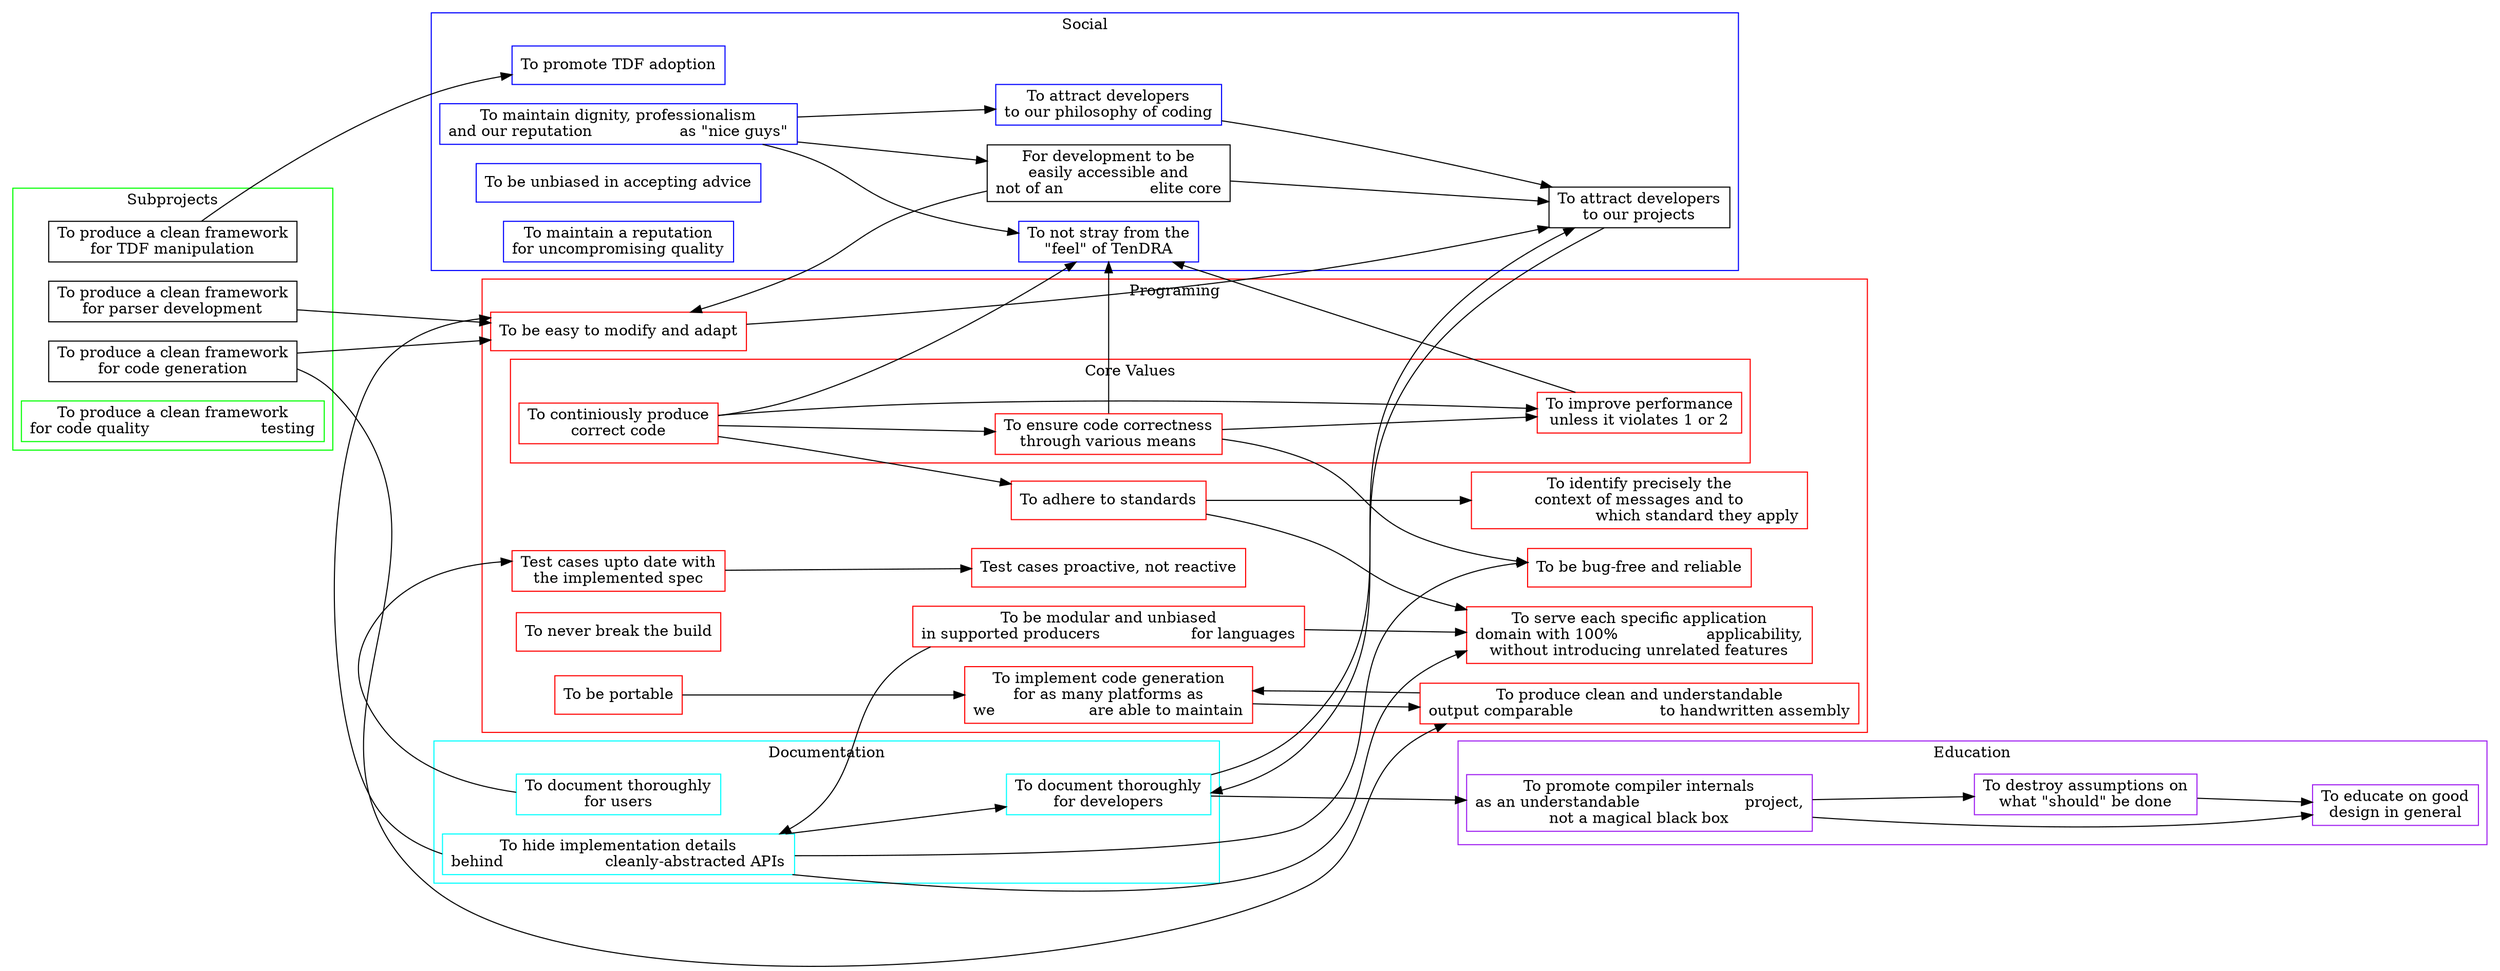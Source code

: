 digraph Goals {
	node [shape=box];
	ranksep=1.5;
	rankdir=LR;

	subgraph cluster_Documentation {
		color=cyan;
		node [color=cyan];
		label="Documentation";

		n18	[label="To document thoroughly\nfor users"];

		n19	[label="To document thoroughly\nfor developers"];
		n26 -> n19;
	}

	n28 -> n19;


	subgraph cluster_Education {
		color=purple;
		node [color=purple];
		label="Education";

		n14	[label="To promote compiler internals\nas an understandable \
			project,\nnot a magical black box"];

		n16	[label="To educate on good\ndesign in general"];
		n14 -> n16;
		n17 -> n16;

		n17	[label="To destroy assumptions on\nwhat \"should\" be done"];
		n14 -> n17;
	}

	n19 -> n14;


	subgraph cluster_Programing {
		color=red;
		node [color=red];
		label="Programing";

		subgraph cluster_CoreValues {
			label="Core Values";

			n1	[label="To continiously produce\ncorrect code"];

			n2	[label="To ensure code correctness\nthrough various means"];
			n1 -> n2;

			n3	[label="To improve performance\nunless it violates 1 or 2"];
			n1 -> n3;
			n2 -> n3;
		}

		n7	[label="To be modular and unbiased\nin supported producers \
			for languages"];

		n8	[label="To be portable"];

		n11	[label="To produce clean and understandable\noutput comparable \
			to handwritten assembly"];
		n31 -> n11;

		n12	[label="To be easy to modify and adapt"];
		n26 -> n12;

		n13	[label="To serve each specific application\ndomain with 100% \
			applicability,\nwithout introducing unrelated features"];
			/* i.e. seperate projects */
		n20 -> n13;
		n7  -> n13;
		n26 -> n13;

		n20	[label="To adhere to standards"];
		n1  -> n20;

		n21	[label="To identify precisely the\ncontext of messages and to\n\
			which standard they apply"];
		n20 -> n21;

		n22	[label="To be bug-free and reliable"];
		n2  -> n22;
		n26 -> n22;

		n26	[label="To hide implementation details\nbehind \
			cleanly-abstracted APIs"];
		n7  -> n26;

		n31	[label="To implement code generation\nfor as many platforms as\nwe \
			are able to maintain"];
		n11 -> n31;
		n8  -> n31;

		n33	[label="To never break the build"];

		n34	[label="Test cases upto date with\nthe implemented spec"];

		n35	[label="Test cases proactive, not reactive"];
		n34 -> n35;
	}

	n5  -> n11;

	n4  -> n12;
	n5  -> n12;
	n23 -> n12;

	n18 -> n34;


	subgraph cluster_Social {
		color=blue;
		node [color=blue];
		label="Social";

		n6	[label="To promote TDF adoption"];

		n15	[label="To attract developers\nto our philosophy of coding"];
		n27 -> n15;

		n23	[label="For development to be\neasily accessible and\nnot of an \
			elite core"];
		n27 -> n23;

		n24	[label="To not stray from the\n\"feel\" of TenDRA"];
		n27 -> n24;

		n25	[label="To be unbiased in accepting advice"];

		n27	[label="To maintain dignity, professionalism\nand our reputation \
			as \"nice guys\""];

		n28	[label="To attract developers\nto our projects"];
		n23 -> n28;
		n15 -> n28;

		n32	[label="To maintain a reputation\nfor uncompromising quality"];
	}

	n30 -> n6;

	n1  -> n24;
	n2  -> n24;
	n3  -> n24;

	n19 -> n28;
	n12 -> n28;


	subgraph cluster_Subprojects {
		color=green;
		node [color=green];
		label="Subprojects";

		n29	[label="To produce a clean framework\nfor code quality \
			testing"];
			/* lint, etc */

		n30	[label="To produce a clean framework\nfor TDF manipulation"];
			/* libTDF */

		n4	[label="To produce a clean framework\nfor parser development"];

		n5	[label="To produce a clean framework\nfor code generation"];
	}

}

